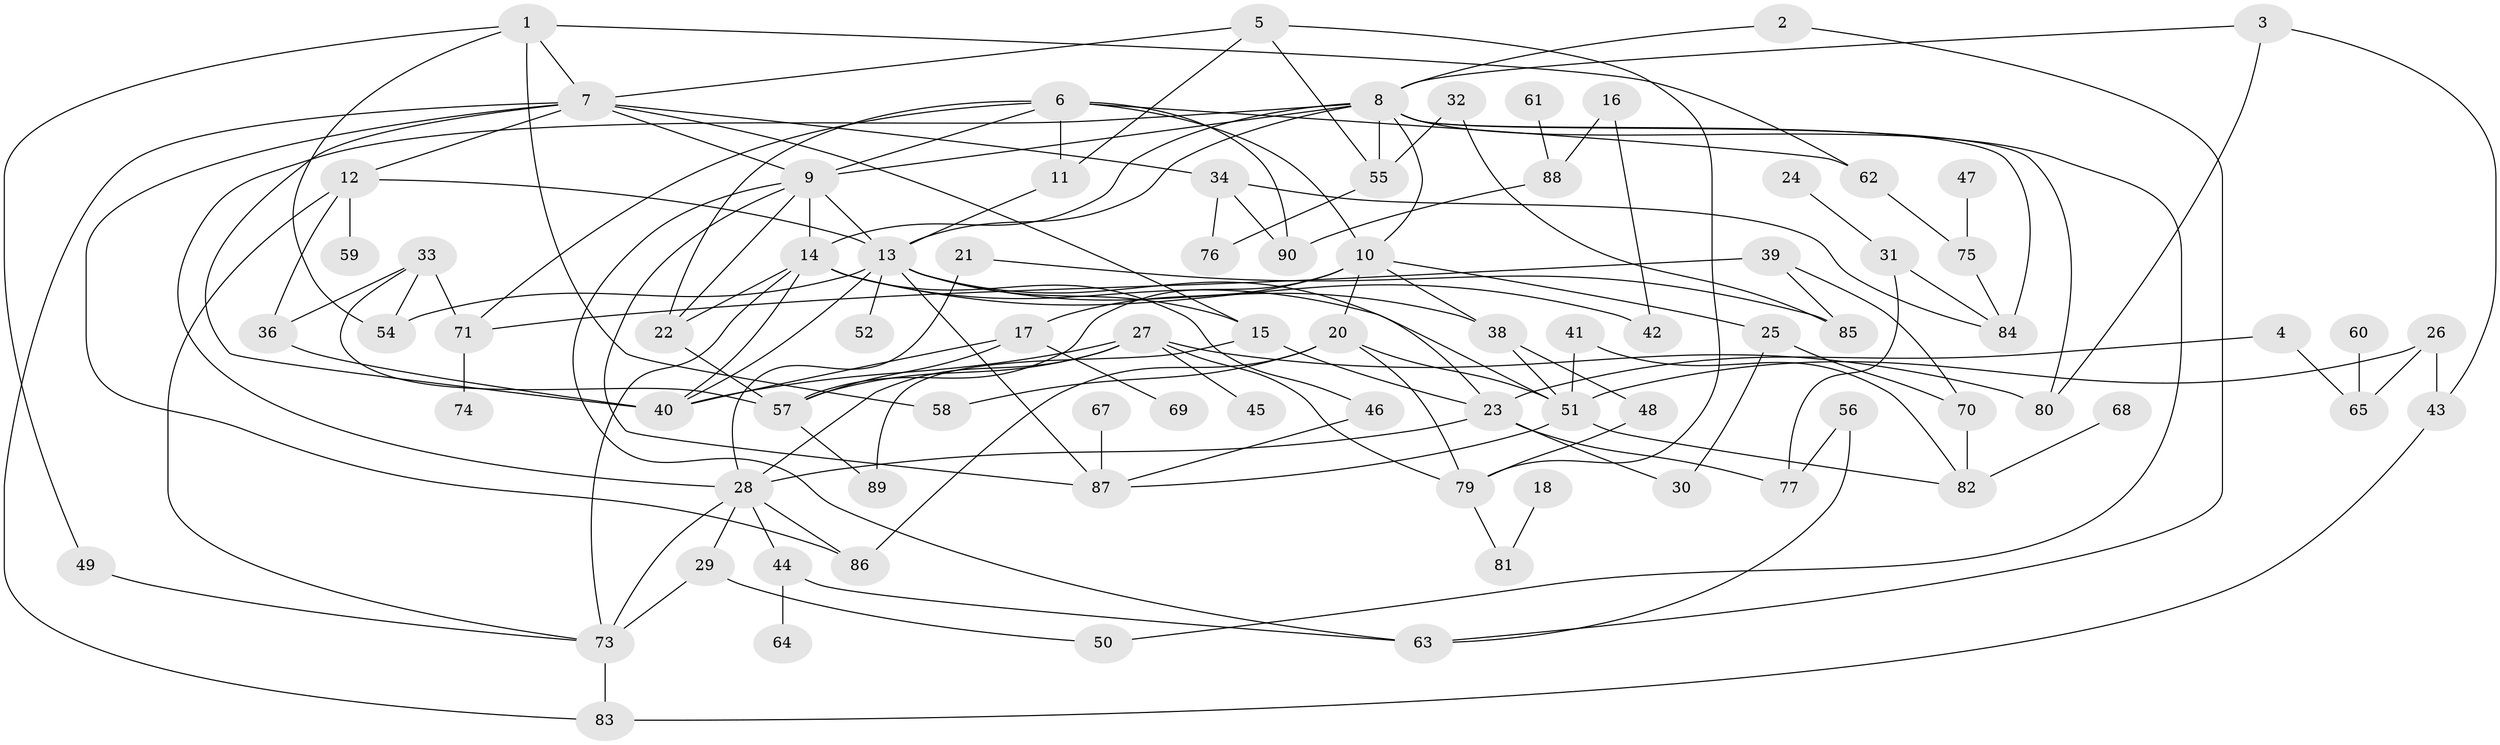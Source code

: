 // original degree distribution, {5: 0.07142857142857142, 2: 0.23015873015873015, 3: 0.2222222222222222, 4: 0.1746031746031746, 7: 0.023809523809523808, 6: 0.07936507936507936, 1: 0.14285714285714285, 0: 0.05555555555555555}
// Generated by graph-tools (version 1.1) at 2025/48/03/04/25 22:48:35]
// undirected, 83 vertices, 146 edges
graph export_dot {
  node [color=gray90,style=filled];
  1;
  2;
  3;
  4;
  5;
  6;
  7;
  8;
  9;
  10;
  11;
  12;
  13;
  14;
  15;
  16;
  17;
  18;
  20;
  21;
  22;
  23;
  24;
  25;
  26;
  27;
  28;
  29;
  30;
  31;
  32;
  33;
  34;
  36;
  38;
  39;
  40;
  41;
  42;
  43;
  44;
  45;
  46;
  47;
  48;
  49;
  50;
  51;
  52;
  54;
  55;
  56;
  57;
  58;
  59;
  60;
  61;
  62;
  63;
  64;
  65;
  67;
  68;
  69;
  70;
  71;
  73;
  74;
  75;
  76;
  77;
  79;
  80;
  81;
  82;
  83;
  84;
  85;
  86;
  87;
  88;
  89;
  90;
  1 -- 7 [weight=1.0];
  1 -- 49 [weight=1.0];
  1 -- 54 [weight=1.0];
  1 -- 58 [weight=1.0];
  1 -- 62 [weight=1.0];
  2 -- 8 [weight=1.0];
  2 -- 63 [weight=1.0];
  3 -- 8 [weight=1.0];
  3 -- 43 [weight=1.0];
  3 -- 80 [weight=1.0];
  4 -- 23 [weight=1.0];
  4 -- 65 [weight=1.0];
  5 -- 7 [weight=1.0];
  5 -- 11 [weight=1.0];
  5 -- 55 [weight=1.0];
  5 -- 79 [weight=1.0];
  6 -- 9 [weight=1.0];
  6 -- 10 [weight=1.0];
  6 -- 11 [weight=1.0];
  6 -- 22 [weight=1.0];
  6 -- 62 [weight=1.0];
  6 -- 71 [weight=1.0];
  6 -- 90 [weight=1.0];
  7 -- 9 [weight=1.0];
  7 -- 12 [weight=1.0];
  7 -- 15 [weight=1.0];
  7 -- 34 [weight=1.0];
  7 -- 40 [weight=1.0];
  7 -- 83 [weight=1.0];
  7 -- 86 [weight=1.0];
  8 -- 9 [weight=1.0];
  8 -- 10 [weight=1.0];
  8 -- 13 [weight=2.0];
  8 -- 14 [weight=1.0];
  8 -- 28 [weight=1.0];
  8 -- 50 [weight=1.0];
  8 -- 55 [weight=1.0];
  8 -- 80 [weight=2.0];
  8 -- 84 [weight=1.0];
  9 -- 13 [weight=2.0];
  9 -- 14 [weight=1.0];
  9 -- 22 [weight=1.0];
  9 -- 63 [weight=1.0];
  9 -- 87 [weight=1.0];
  10 -- 17 [weight=1.0];
  10 -- 20 [weight=1.0];
  10 -- 25 [weight=1.0];
  10 -- 38 [weight=1.0];
  10 -- 57 [weight=1.0];
  11 -- 13 [weight=1.0];
  12 -- 13 [weight=1.0];
  12 -- 36 [weight=1.0];
  12 -- 59 [weight=1.0];
  12 -- 73 [weight=1.0];
  13 -- 15 [weight=1.0];
  13 -- 23 [weight=1.0];
  13 -- 38 [weight=1.0];
  13 -- 40 [weight=1.0];
  13 -- 52 [weight=1.0];
  13 -- 54 [weight=1.0];
  13 -- 87 [weight=1.0];
  14 -- 22 [weight=1.0];
  14 -- 40 [weight=1.0];
  14 -- 42 [weight=1.0];
  14 -- 46 [weight=1.0];
  14 -- 51 [weight=1.0];
  14 -- 73 [weight=1.0];
  15 -- 23 [weight=1.0];
  15 -- 89 [weight=1.0];
  16 -- 42 [weight=1.0];
  16 -- 88 [weight=1.0];
  17 -- 40 [weight=1.0];
  17 -- 57 [weight=1.0];
  17 -- 69 [weight=1.0];
  18 -- 81 [weight=1.0];
  20 -- 51 [weight=1.0];
  20 -- 58 [weight=1.0];
  20 -- 79 [weight=1.0];
  20 -- 86 [weight=1.0];
  21 -- 28 [weight=1.0];
  21 -- 85 [weight=1.0];
  22 -- 57 [weight=1.0];
  23 -- 28 [weight=1.0];
  23 -- 30 [weight=1.0];
  23 -- 77 [weight=1.0];
  24 -- 31 [weight=1.0];
  25 -- 30 [weight=1.0];
  25 -- 70 [weight=1.0];
  26 -- 43 [weight=1.0];
  26 -- 51 [weight=1.0];
  26 -- 65 [weight=1.0];
  27 -- 28 [weight=1.0];
  27 -- 40 [weight=1.0];
  27 -- 45 [weight=1.0];
  27 -- 57 [weight=1.0];
  27 -- 79 [weight=1.0];
  27 -- 80 [weight=1.0];
  28 -- 29 [weight=2.0];
  28 -- 44 [weight=1.0];
  28 -- 73 [weight=1.0];
  28 -- 86 [weight=2.0];
  29 -- 50 [weight=1.0];
  29 -- 73 [weight=1.0];
  31 -- 77 [weight=1.0];
  31 -- 84 [weight=1.0];
  32 -- 55 [weight=1.0];
  32 -- 85 [weight=1.0];
  33 -- 36 [weight=1.0];
  33 -- 54 [weight=1.0];
  33 -- 57 [weight=1.0];
  33 -- 71 [weight=1.0];
  34 -- 76 [weight=1.0];
  34 -- 84 [weight=1.0];
  34 -- 90 [weight=1.0];
  36 -- 40 [weight=1.0];
  38 -- 48 [weight=1.0];
  38 -- 51 [weight=1.0];
  39 -- 70 [weight=1.0];
  39 -- 71 [weight=1.0];
  39 -- 85 [weight=1.0];
  41 -- 51 [weight=1.0];
  41 -- 82 [weight=1.0];
  43 -- 83 [weight=1.0];
  44 -- 63 [weight=1.0];
  44 -- 64 [weight=1.0];
  46 -- 87 [weight=1.0];
  47 -- 75 [weight=1.0];
  48 -- 79 [weight=1.0];
  49 -- 73 [weight=1.0];
  51 -- 82 [weight=1.0];
  51 -- 87 [weight=1.0];
  55 -- 76 [weight=1.0];
  56 -- 63 [weight=1.0];
  56 -- 77 [weight=1.0];
  57 -- 89 [weight=1.0];
  60 -- 65 [weight=1.0];
  61 -- 88 [weight=1.0];
  62 -- 75 [weight=1.0];
  67 -- 87 [weight=1.0];
  68 -- 82 [weight=1.0];
  70 -- 82 [weight=1.0];
  71 -- 74 [weight=1.0];
  73 -- 83 [weight=1.0];
  75 -- 84 [weight=1.0];
  79 -- 81 [weight=1.0];
  88 -- 90 [weight=1.0];
}
